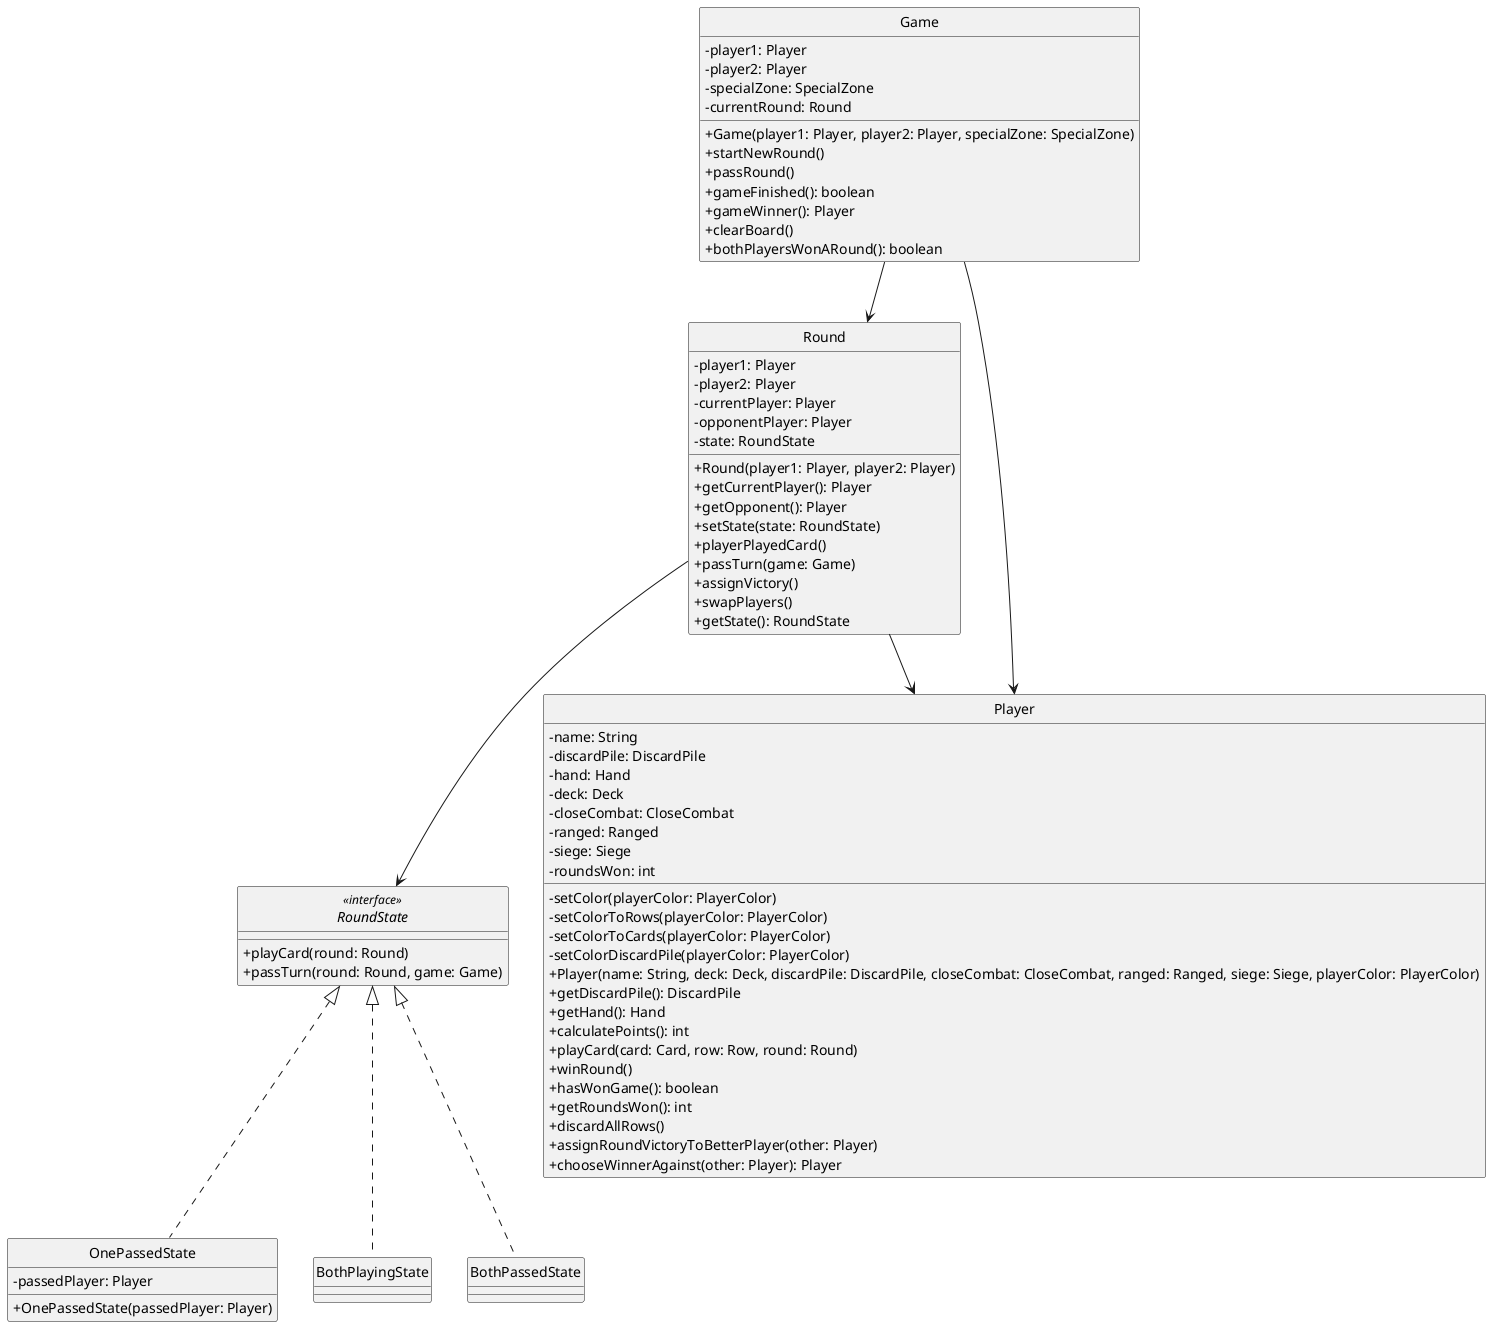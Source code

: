 @startuml
skinparam monochrome true
hide circle
skinparam classAttributeIconSize 0

  interface RoundState <<interface>> {
    +playCard(round: Round)
    +passTurn(round: Round, game: Game)
  }

  class Round {
    -player1: Player
    -player2: Player
    -currentPlayer: Player
    -opponentPlayer: Player
    -state: RoundState
    +Round(player1: Player, player2: Player)
    +getCurrentPlayer(): Player
    +getOpponent(): Player
    +setState(state: RoundState)
    +playerPlayedCard()
    +passTurn(game: Game)
    +assignVictory()
    +swapPlayers()
    +getState(): RoundState
  }

  class Player {
    -name: String
    -discardPile: DiscardPile
    -hand: Hand
    -deck: Deck
    -closeCombat: CloseCombat
    -ranged: Ranged
    -siege: Siege
    -roundsWon: int
    -setColor(playerColor: PlayerColor)
    -setColorToRows(playerColor: PlayerColor)
    -setColorToCards(playerColor: PlayerColor)
    -setColorDiscardPile(playerColor: PlayerColor)
    +Player(name: String, deck: Deck, discardPile: DiscardPile, closeCombat: CloseCombat, ranged: Ranged, siege: Siege, playerColor: PlayerColor)
    +getDiscardPile(): DiscardPile
    +getHand(): Hand
    +calculatePoints(): int
    +playCard(card: Card, row: Row, round: Round)
    +winRound()
    +hasWonGame(): boolean
    +getRoundsWon(): int
    +discardAllRows()
    +assignRoundVictoryToBetterPlayer(other: Player)
    +chooseWinnerAgainst(other: Player): Player
  }

  class Game {
    -player1: Player
    -player2: Player
    -specialZone: SpecialZone
    -currentRound: Round
    +Game(player1: Player, player2: Player, specialZone: SpecialZone)
    +startNewRound()
    +passRound()
    +gameFinished(): boolean
    +gameWinner(): Player
    +clearBoard()
    +bothPlayersWonARound(): boolean
  }

  class OnePassedState {
    -passedPlayer: Player
    +OnePassedState(passedPlayer: Player)
  }

  class BothPlayingState {
  }

  class BothPassedState {
  }

  ' Relaciones de implementación
  RoundState <|.. OnePassedState
  RoundState <|.. BothPlayingState
  RoundState <|.. BothPassedState

  ' Relaciones de asociación
  Round --> RoundState
  Round --> Player
  Game --> Player
  Game --> Round
@enduml
